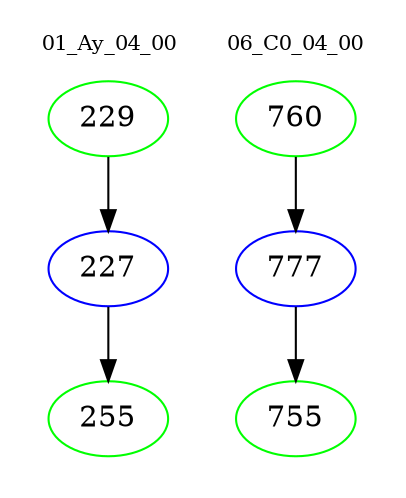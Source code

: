 digraph{
subgraph cluster_0 {
color = white
label = "01_Ay_04_00";
fontsize=10;
T0_229 [label="229", color="green"]
T0_229 -> T0_227 [color="black"]
T0_227 [label="227", color="blue"]
T0_227 -> T0_255 [color="black"]
T0_255 [label="255", color="green"]
}
subgraph cluster_1 {
color = white
label = "06_C0_04_00";
fontsize=10;
T1_760 [label="760", color="green"]
T1_760 -> T1_777 [color="black"]
T1_777 [label="777", color="blue"]
T1_777 -> T1_755 [color="black"]
T1_755 [label="755", color="green"]
}
}
